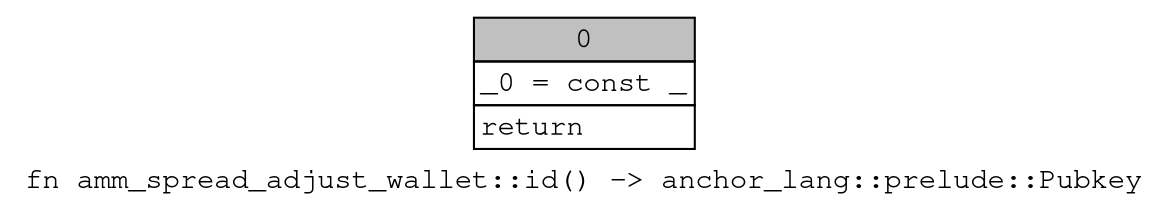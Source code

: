 digraph Mir_0_5475 {
    graph [fontname="Courier, monospace"];
    node [fontname="Courier, monospace"];
    edge [fontname="Courier, monospace"];
    label=<fn amm_spread_adjust_wallet::id() -&gt; anchor_lang::prelude::Pubkey<br align="left"/>>;
    bb0__0_5475 [shape="none", label=<<table border="0" cellborder="1" cellspacing="0"><tr><td bgcolor="gray" align="center" colspan="1">0</td></tr><tr><td align="left" balign="left">_0 = const _<br/></td></tr><tr><td align="left">return</td></tr></table>>];
}
